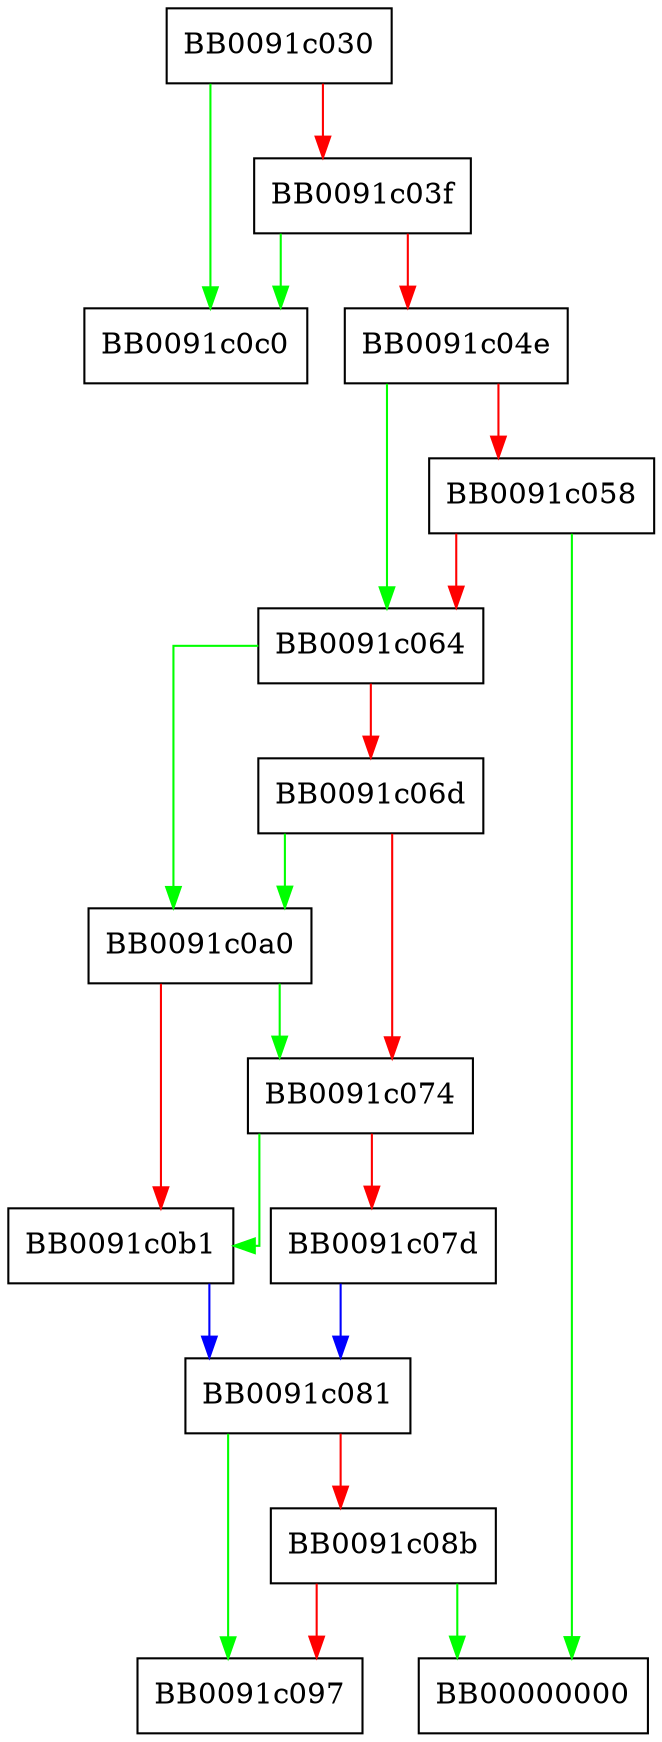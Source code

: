 digraph _nl_get_alt_digit {
  node [shape="box"];
  graph [splines=ortho];
  BB0091c030 -> BB0091c0c0 [color="green"];
  BB0091c030 -> BB0091c03f [color="red"];
  BB0091c03f -> BB0091c0c0 [color="green"];
  BB0091c03f -> BB0091c04e [color="red"];
  BB0091c04e -> BB0091c064 [color="green"];
  BB0091c04e -> BB0091c058 [color="red"];
  BB0091c058 -> BB00000000 [color="green"];
  BB0091c058 -> BB0091c064 [color="red"];
  BB0091c064 -> BB0091c0a0 [color="green"];
  BB0091c064 -> BB0091c06d [color="red"];
  BB0091c06d -> BB0091c0a0 [color="green"];
  BB0091c06d -> BB0091c074 [color="red"];
  BB0091c074 -> BB0091c0b1 [color="green"];
  BB0091c074 -> BB0091c07d [color="red"];
  BB0091c07d -> BB0091c081 [color="blue"];
  BB0091c081 -> BB0091c097 [color="green"];
  BB0091c081 -> BB0091c08b [color="red"];
  BB0091c08b -> BB00000000 [color="green"];
  BB0091c08b -> BB0091c097 [color="red"];
  BB0091c0a0 -> BB0091c074 [color="green"];
  BB0091c0a0 -> BB0091c0b1 [color="red"];
  BB0091c0b1 -> BB0091c081 [color="blue"];
}